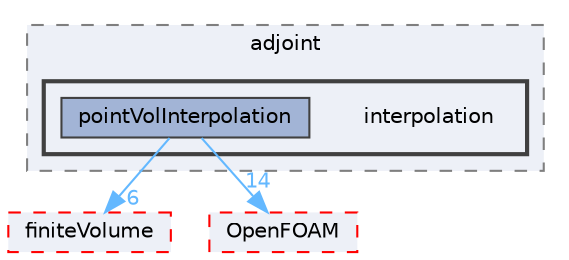 digraph "src/optimisation/adjointOptimisation/adjoint/interpolation"
{
 // LATEX_PDF_SIZE
  bgcolor="transparent";
  edge [fontname=Helvetica,fontsize=10,labelfontname=Helvetica,labelfontsize=10];
  node [fontname=Helvetica,fontsize=10,shape=box,height=0.2,width=0.4];
  compound=true
  subgraph clusterdir_ec068ce9daa9333922b6d138eb1e178a {
    graph [ bgcolor="#edf0f7", pencolor="grey50", label="adjoint", fontname=Helvetica,fontsize=10 style="filled,dashed", URL="dir_ec068ce9daa9333922b6d138eb1e178a.html",tooltip=""]
  subgraph clusterdir_61ddb358d70af38fb50f12bddb113391 {
    graph [ bgcolor="#edf0f7", pencolor="grey25", label="", fontname=Helvetica,fontsize=10 style="filled,bold", URL="dir_61ddb358d70af38fb50f12bddb113391.html",tooltip=""]
    dir_61ddb358d70af38fb50f12bddb113391 [shape=plaintext, label="interpolation"];
  dir_5406b1024684b9fd4a164746441f7a86 [label="pointVolInterpolation", fillcolor="#a2b4d6", color="grey25", style="filled", URL="dir_5406b1024684b9fd4a164746441f7a86.html",tooltip=""];
  }
  }
  dir_9bd15774b555cf7259a6fa18f99fe99b [label="finiteVolume", fillcolor="#edf0f7", color="red", style="filled,dashed", URL="dir_9bd15774b555cf7259a6fa18f99fe99b.html",tooltip=""];
  dir_c5473ff19b20e6ec4dfe5c310b3778a8 [label="OpenFOAM", fillcolor="#edf0f7", color="red", style="filled,dashed", URL="dir_c5473ff19b20e6ec4dfe5c310b3778a8.html",tooltip=""];
  dir_5406b1024684b9fd4a164746441f7a86->dir_9bd15774b555cf7259a6fa18f99fe99b [headlabel="6", labeldistance=1.5 headhref="dir_002968_001387.html" href="dir_002968_001387.html" color="steelblue1" fontcolor="steelblue1"];
  dir_5406b1024684b9fd4a164746441f7a86->dir_c5473ff19b20e6ec4dfe5c310b3778a8 [headlabel="14", labeldistance=1.5 headhref="dir_002968_002695.html" href="dir_002968_002695.html" color="steelblue1" fontcolor="steelblue1"];
}
